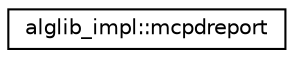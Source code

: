digraph "Graphical Class Hierarchy"
{
  edge [fontname="Helvetica",fontsize="10",labelfontname="Helvetica",labelfontsize="10"];
  node [fontname="Helvetica",fontsize="10",shape=record];
  rankdir="LR";
  Node0 [label="alglib_impl::mcpdreport",height=0.2,width=0.4,color="black", fillcolor="white", style="filled",URL="$structalglib__impl_1_1mcpdreport.html"];
}
